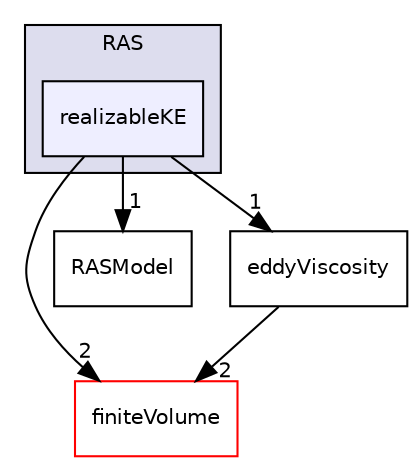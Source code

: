 digraph "src/TurbulenceModels/turbulenceModels/RAS/realizableKE" {
  bgcolor=transparent;
  compound=true
  node [ fontsize="10", fontname="Helvetica"];
  edge [ labelfontsize="10", labelfontname="Helvetica"];
  subgraph clusterdir_adfb94148fb30832cafb0debb79458ba {
    graph [ bgcolor="#ddddee", pencolor="black", label="RAS" fontname="Helvetica", fontsize="10", URL="dir_adfb94148fb30832cafb0debb79458ba.html"]
  dir_7aec7bf4d1f6087b3d1151586f10525a [shape=box, label="realizableKE", style="filled", fillcolor="#eeeeff", pencolor="black", URL="dir_7aec7bf4d1f6087b3d1151586f10525a.html"];
  }
  dir_9bd15774b555cf7259a6fa18f99fe99b [shape=box label="finiteVolume" color="red" URL="dir_9bd15774b555cf7259a6fa18f99fe99b.html"];
  dir_695988d4b6a6c12df1635b93ccab0d53 [shape=box label="RASModel" URL="dir_695988d4b6a6c12df1635b93ccab0d53.html"];
  dir_2ce9cd11231736fb615d4764f347b0fd [shape=box label="eddyViscosity" URL="dir_2ce9cd11231736fb615d4764f347b0fd.html"];
  dir_7aec7bf4d1f6087b3d1151586f10525a->dir_9bd15774b555cf7259a6fa18f99fe99b [headlabel="2", labeldistance=1.5 headhref="dir_003165_000892.html"];
  dir_7aec7bf4d1f6087b3d1151586f10525a->dir_695988d4b6a6c12df1635b93ccab0d53 [headlabel="1", labeldistance=1.5 headhref="dir_003165_003164.html"];
  dir_7aec7bf4d1f6087b3d1151586f10525a->dir_2ce9cd11231736fb615d4764f347b0fd [headlabel="1", labeldistance=1.5 headhref="dir_003165_003122.html"];
  dir_2ce9cd11231736fb615d4764f347b0fd->dir_9bd15774b555cf7259a6fa18f99fe99b [headlabel="2", labeldistance=1.5 headhref="dir_003122_000892.html"];
}
